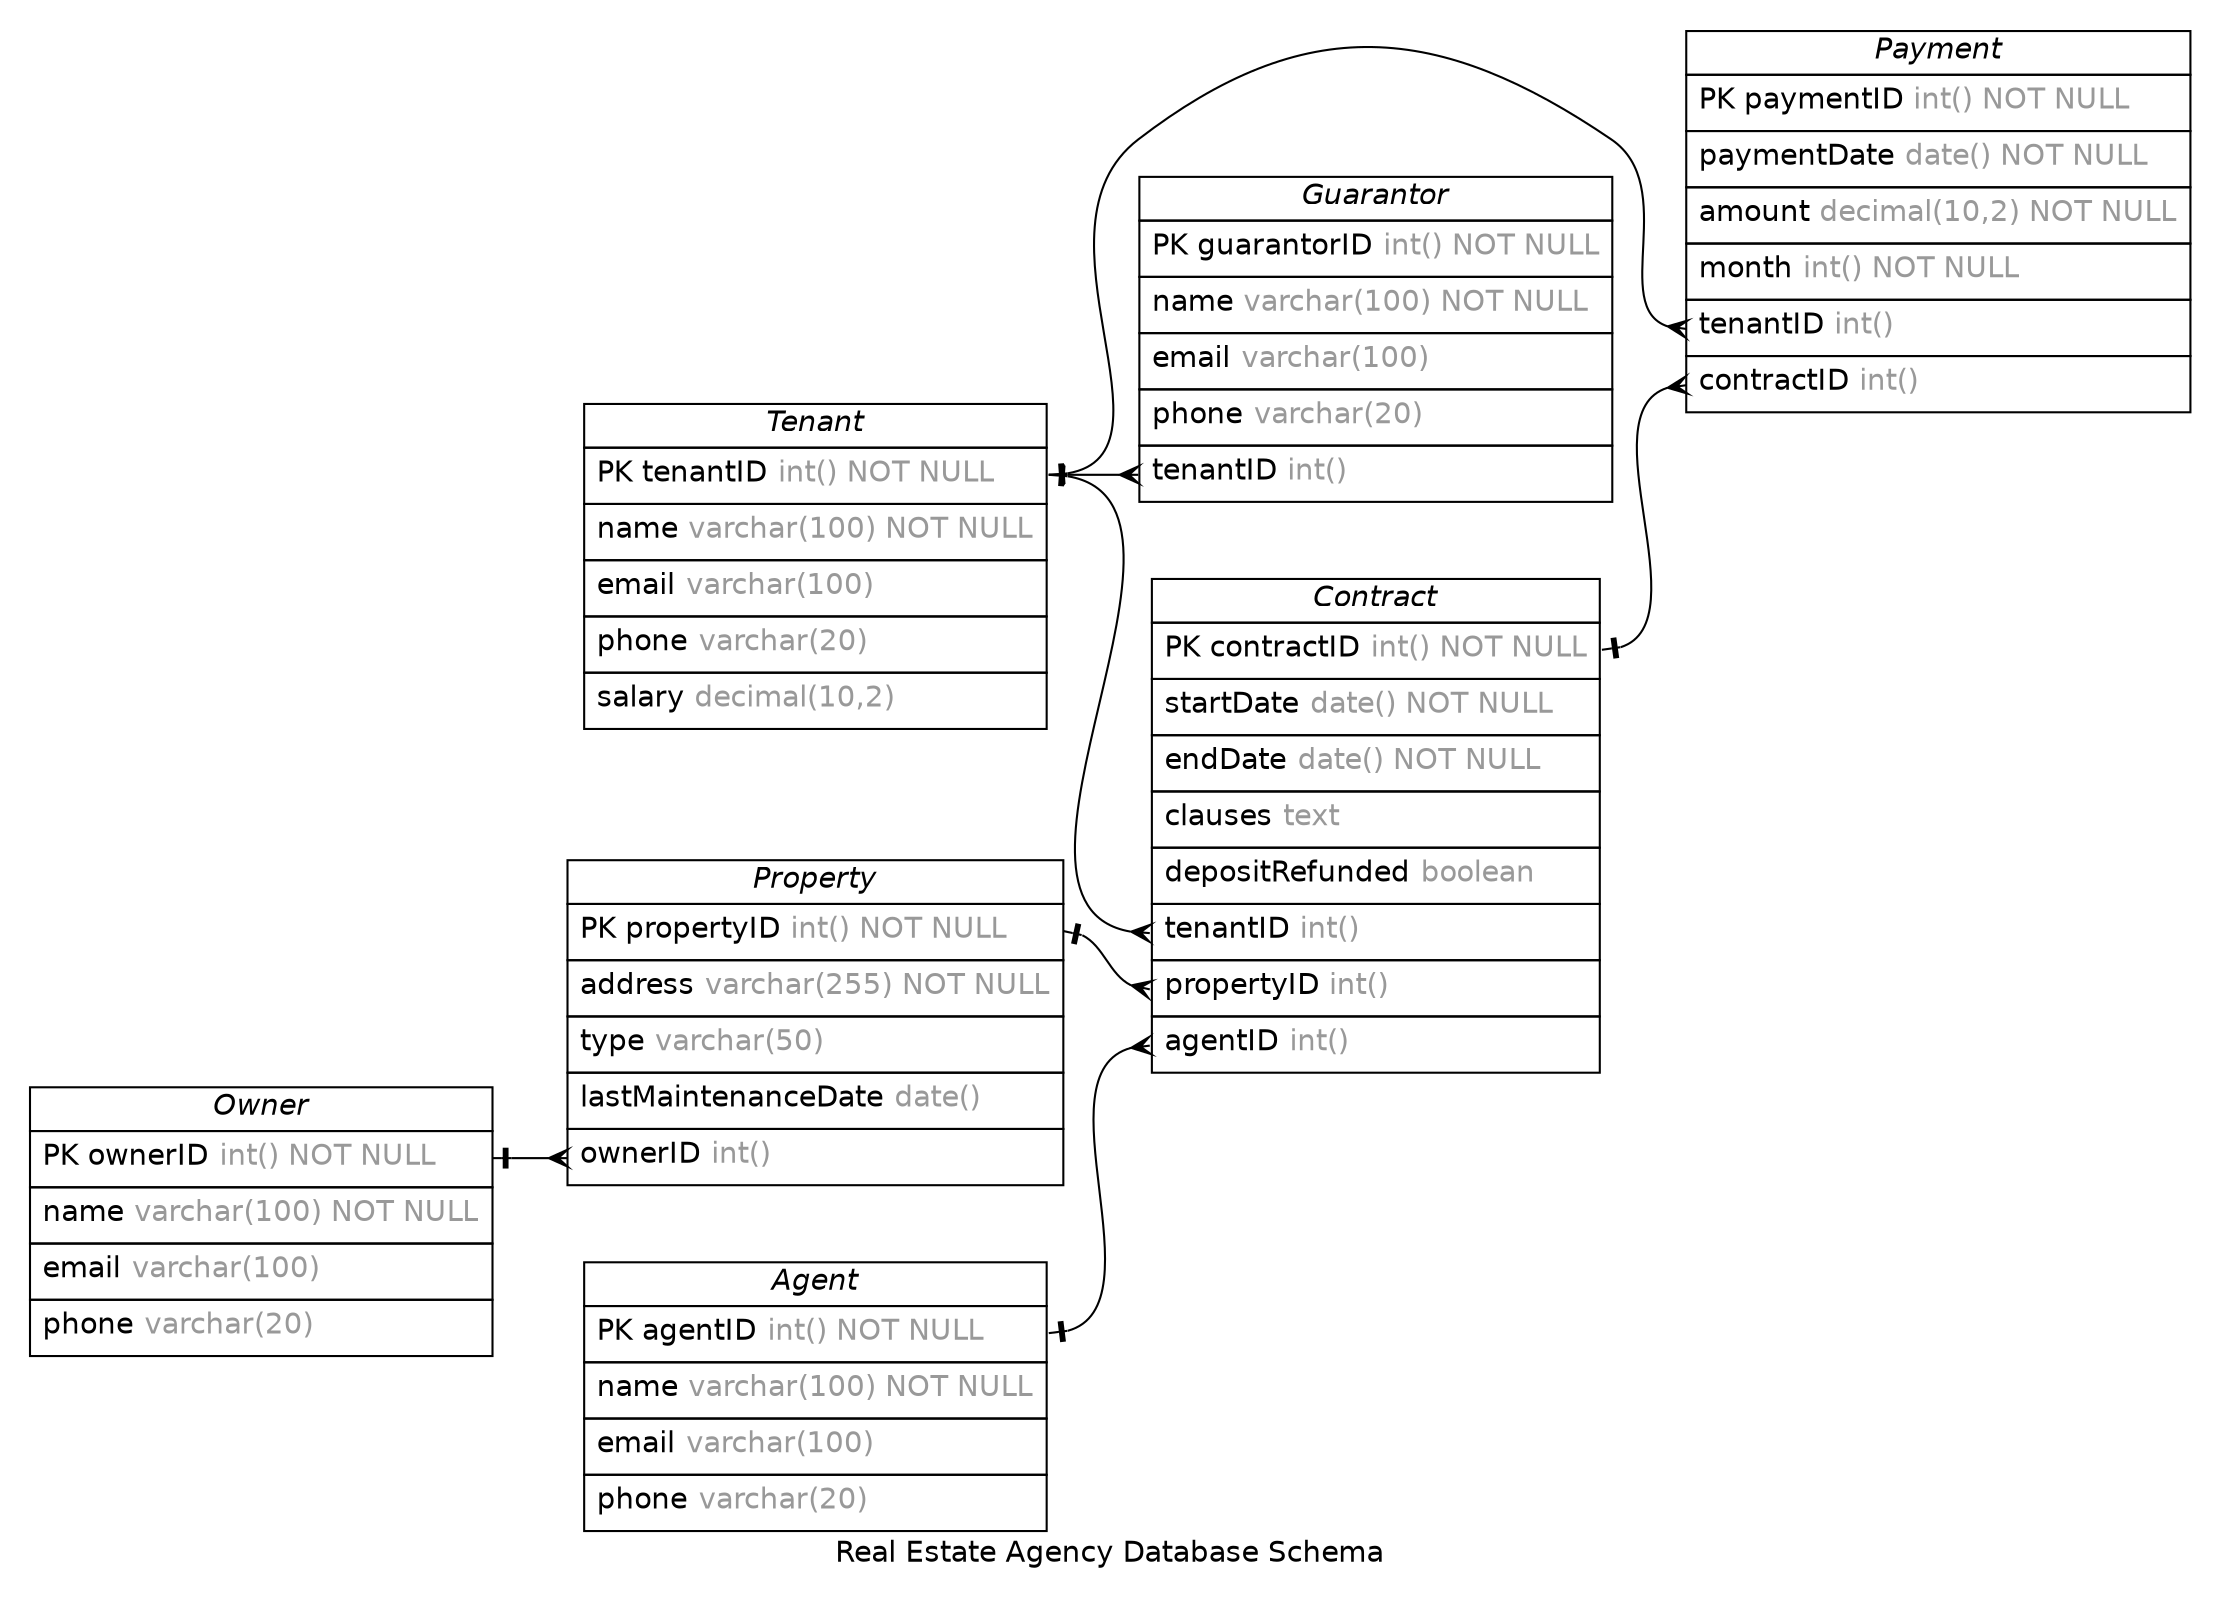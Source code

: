 /* created with ERDot < https://github.com/ehne/ERDot > */
digraph G {
    graph [
        nodesep=0.5;
        rankdir="LR";
        concentrate=true;
        splines="spline";
        fontname="Helvetica";
        pad="0.2,0.2",
        label="Real Estate Agency Database Schema",
        
    ];
    
    node [shape=plain, fontname="Helvetica"];
    edge [
        dir=both,
        fontsize=12,
        arrowsize=0.9,
        penwidth=1.0,
        labelangle=32,
        labeldistance=1.8,
        fontname="Helvetica"
    ];
    
    "Agent" [ label=<
        <table border="0" cellborder="1" cellspacing="0" >
        <tr><td><i>Agent</i></td></tr>
        <tr><td port="agentID" align="left" cellpadding="5">PK agentID <font color="grey60">int() NOT NULL</font></td></tr>
        <tr><td port="name" align="left" cellpadding="5">name <font color="grey60">varchar(100) NOT NULL</font></td></tr>
        <tr><td port="email" align="left" cellpadding="5">email <font color="grey60">varchar(100)</font></td></tr>
        <tr><td port="phone" align="left" cellpadding="5">phone <font color="grey60">varchar(20)</font></td></tr>
    </table>>];
    "Property" [ label=<
        <table border="0" cellborder="1" cellspacing="0" >
        <tr><td><i>Property</i></td></tr>
        <tr><td port="propertyID" align="left" cellpadding="5">PK propertyID <font color="grey60">int() NOT NULL</font></td></tr>
        <tr><td port="address" align="left" cellpadding="5">address <font color="grey60">varchar(255) NOT NULL</font></td></tr>
        <tr><td port="type" align="left" cellpadding="5">type <font color="grey60">varchar(50)</font></td></tr>
        <tr><td port="lastMaintenanceDate" align="left" cellpadding="5">lastMaintenanceDate <font color="grey60">date()</font></td></tr>
        <tr><td port="ownerID" align="left" cellpadding="5">ownerID <font color="grey60">int()</font></td></tr>
    </table>>];
    "Owner" [ label=<
        <table border="0" cellborder="1" cellspacing="0" >
        <tr><td><i>Owner</i></td></tr>
        <tr><td port="ownerID" align="left" cellpadding="5">PK ownerID <font color="grey60">int() NOT NULL</font></td></tr>
        <tr><td port="name" align="left" cellpadding="5">name <font color="grey60">varchar(100) NOT NULL</font></td></tr>
        <tr><td port="email" align="left" cellpadding="5">email <font color="grey60">varchar(100)</font></td></tr>
        <tr><td port="phone" align="left" cellpadding="5">phone <font color="grey60">varchar(20)</font></td></tr>
    </table>>];
    "Tenant" [ label=<
        <table border="0" cellborder="1" cellspacing="0" >
        <tr><td><i>Tenant</i></td></tr>
        <tr><td port="tenantID" align="left" cellpadding="5">PK tenantID <font color="grey60">int() NOT NULL</font></td></tr>
        <tr><td port="name" align="left" cellpadding="5">name <font color="grey60">varchar(100) NOT NULL</font></td></tr>
        <tr><td port="email" align="left" cellpadding="5">email <font color="grey60">varchar(100)</font></td></tr>
        <tr><td port="phone" align="left" cellpadding="5">phone <font color="grey60">varchar(20)</font></td></tr>
        <tr><td port="salary" align="left" cellpadding="5">salary <font color="grey60">decimal(10,2)</font></td></tr>
    </table>>];
    "Contract" [ label=<
        <table border="0" cellborder="1" cellspacing="0" >
        <tr><td><i>Contract</i></td></tr>
        <tr><td port="contractID" align="left" cellpadding="5">PK contractID <font color="grey60">int() NOT NULL</font></td></tr>
        <tr><td port="startDate" align="left" cellpadding="5">startDate <font color="grey60">date() NOT NULL</font></td></tr>
        <tr><td port="endDate" align="left" cellpadding="5">endDate <font color="grey60">date() NOT NULL</font></td></tr>
        <tr><td port="clauses" align="left" cellpadding="5">clauses <font color="grey60">text</font></td></tr>
        <tr><td port="depositRefunded" align="left" cellpadding="5">depositRefunded <font color="grey60">boolean</font></td></tr>
        <tr><td port="tenantID" align="left" cellpadding="5">tenantID <font color="grey60">int()</font></td></tr>
        <tr><td port="propertyID" align="left" cellpadding="5">propertyID <font color="grey60">int()</font></td></tr>
        <tr><td port="agentID" align="left" cellpadding="5">agentID <font color="grey60">int()</font></td></tr>
    </table>>];
    "Payment" [ label=<
        <table border="0" cellborder="1" cellspacing="0" >
        <tr><td><i>Payment</i></td></tr>
        <tr><td port="paymentID" align="left" cellpadding="5">PK paymentID <font color="grey60">int() NOT NULL</font></td></tr>
        <tr><td port="paymentDate" align="left" cellpadding="5">paymentDate <font color="grey60">date() NOT NULL</font></td></tr>
        <tr><td port="amount" align="left" cellpadding="5">amount <font color="grey60">decimal(10,2) NOT NULL</font></td></tr>
        <tr><td port="month" align="left" cellpadding="5">month <font color="grey60">int() NOT NULL</font></td></tr>
        <tr><td port="tenantID" align="left" cellpadding="5">tenantID <font color="grey60">int()</font></td></tr>
        <tr><td port="contractID" align="left" cellpadding="5">contractID <font color="grey60">int()</font></td></tr>
    </table>>];
    "Guarantor" [ label=<
        <table border="0" cellborder="1" cellspacing="0" >
        <tr><td><i>Guarantor</i></td></tr>
        <tr><td port="guarantorID" align="left" cellpadding="5">PK guarantorID <font color="grey60">int() NOT NULL</font></td></tr>
        <tr><td port="name" align="left" cellpadding="5">name <font color="grey60">varchar(100) NOT NULL</font></td></tr>
        <tr><td port="email" align="left" cellpadding="5">email <font color="grey60">varchar(100)</font></td></tr>
        <tr><td port="phone" align="left" cellpadding="5">phone <font color="grey60">varchar(20)</font></td></tr>
        <tr><td port="tenantID" align="left" cellpadding="5">tenantID <font color="grey60">int()</font></td></tr>
    </table>>];

    
    "Agent":"agentID"->"Contract":"agentID" [
        arrowhead=ocrow,

        arrowtail=noneotee,
    ];

    
    "Property":"propertyID"->"Contract":"propertyID" [
        arrowhead=ocrow,

        arrowtail=noneotee,
    ];

    
    "Owner":"ownerID"->"Property":"ownerID" [
        arrowhead=ocrow,

        arrowtail=noneotee,
    ];

    
    "Tenant":"tenantID"->"Contract":"tenantID" [
        arrowhead=ocrow,

        arrowtail=noneotee,
    ];

    
    "Tenant":"tenantID"->"Payment":"tenantID" [
        arrowhead=ocrow,

        arrowtail=noneotee,
    ];

    
    "Contract":"contractID"->"Payment":"contractID" [
        arrowhead=ocrow,

        arrowtail=noneotee,
    ];

    
    "Tenant":"tenantID"->"Guarantor":"tenantID" [
        arrowhead=ocrow,

        arrowtail=noneotee,
    ];
}
